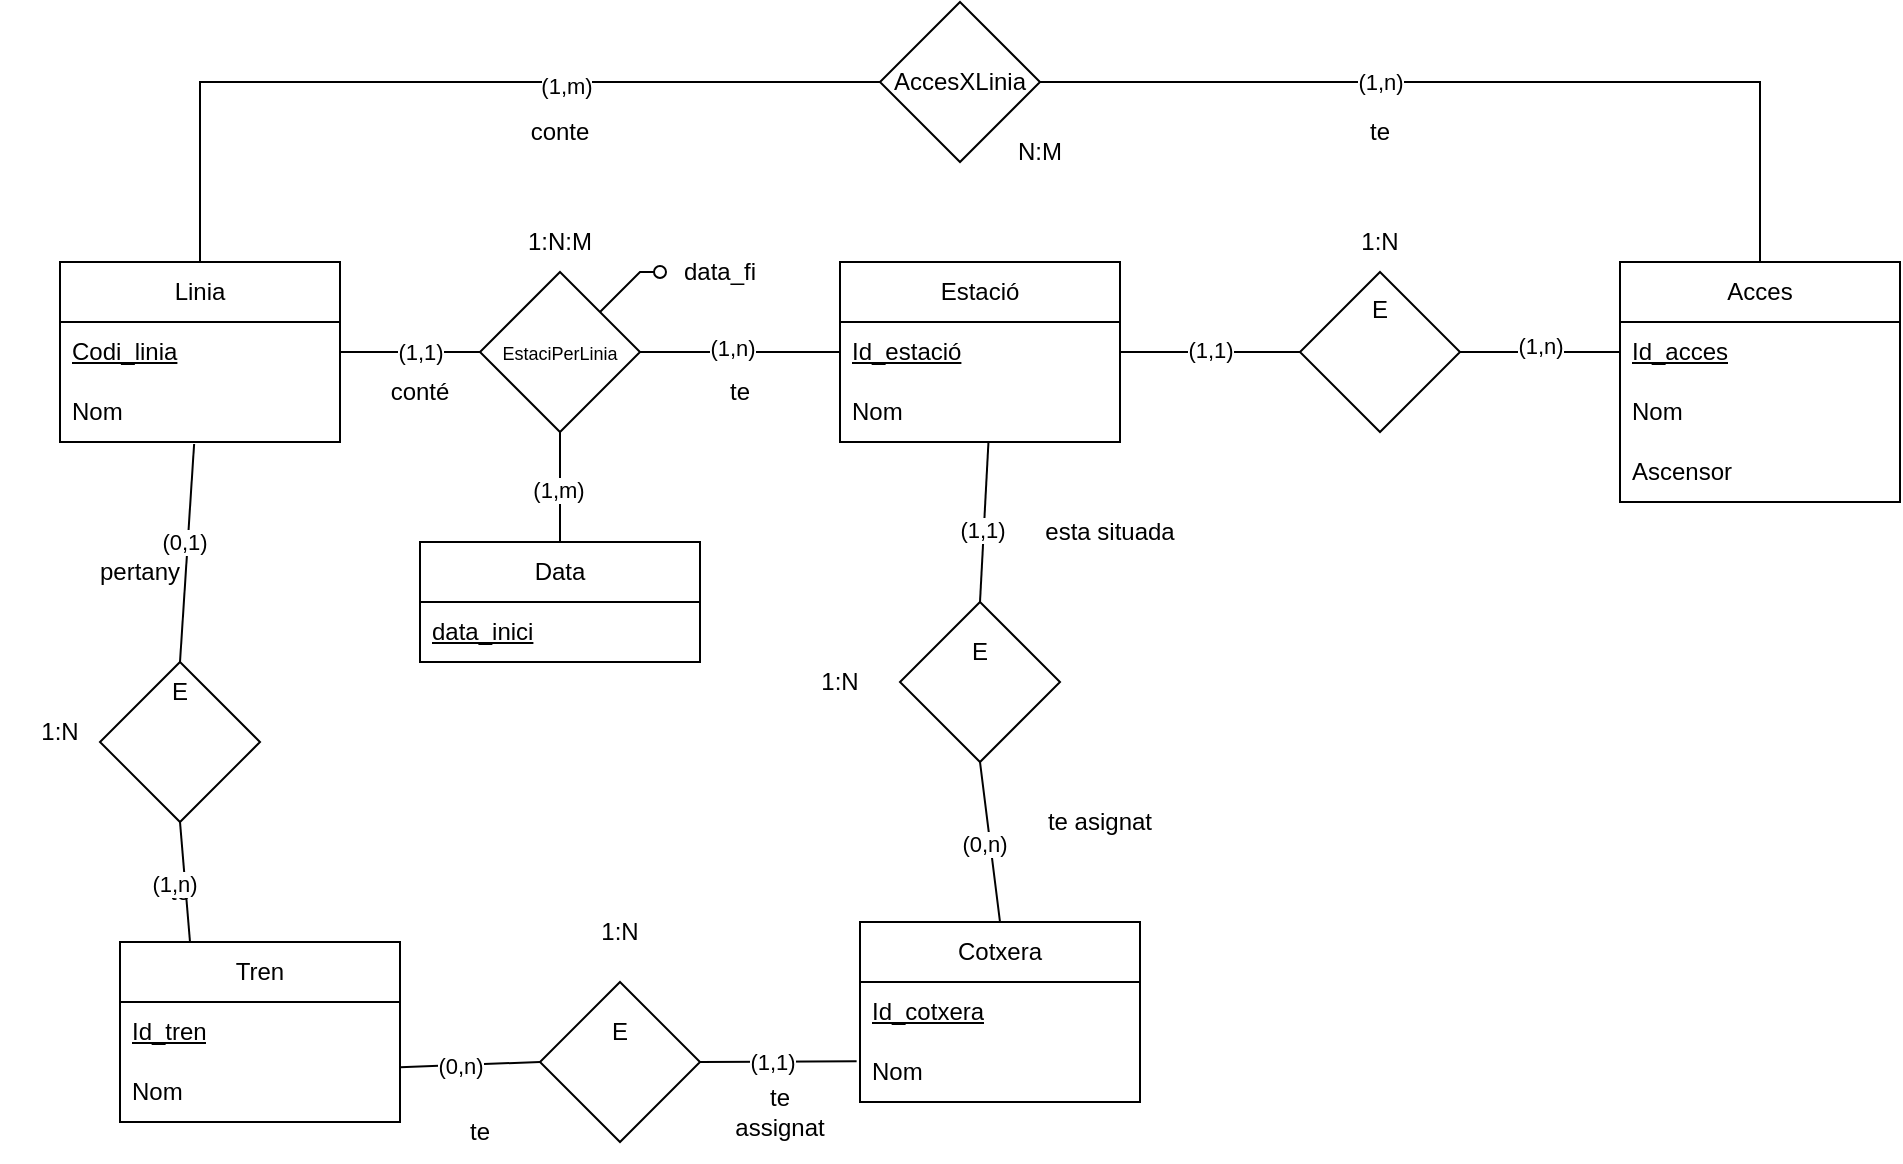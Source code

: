 <mxfile version="24.8.1">
  <diagram name="Page-1" id="8DW52QDNTaDSXCFbKk4o">
    <mxGraphModel dx="1195" dy="652" grid="1" gridSize="10" guides="1" tooltips="1" connect="1" arrows="1" fold="1" page="1" pageScale="1" pageWidth="1100" pageHeight="850" math="0" shadow="0">
      <root>
        <mxCell id="0" />
        <mxCell id="1" parent="0" />
        <mxCell id="KuylDhTn9yqe8D2lN2wT-1" value="Linia" style="swimlane;fontStyle=0;childLayout=stackLayout;horizontal=1;startSize=30;horizontalStack=0;resizeParent=1;resizeParentMax=0;resizeLast=0;collapsible=1;marginBottom=0;whiteSpace=wrap;html=1;" parent="1" vertex="1">
          <mxGeometry x="40" y="130" width="140" height="90" as="geometry" />
        </mxCell>
        <mxCell id="KuylDhTn9yqe8D2lN2wT-2" value="&lt;u&gt;Codi_linia&lt;/u&gt;" style="text;strokeColor=none;fillColor=none;align=left;verticalAlign=middle;spacingLeft=4;spacingRight=4;overflow=hidden;points=[[0,0.5],[1,0.5]];portConstraint=eastwest;rotatable=0;whiteSpace=wrap;html=1;" parent="KuylDhTn9yqe8D2lN2wT-1" vertex="1">
          <mxGeometry y="30" width="140" height="30" as="geometry" />
        </mxCell>
        <mxCell id="KuylDhTn9yqe8D2lN2wT-3" value="Nom" style="text;strokeColor=none;fillColor=none;align=left;verticalAlign=middle;spacingLeft=4;spacingRight=4;overflow=hidden;points=[[0,0.5],[1,0.5]];portConstraint=eastwest;rotatable=0;whiteSpace=wrap;html=1;" parent="KuylDhTn9yqe8D2lN2wT-1" vertex="1">
          <mxGeometry y="60" width="140" height="30" as="geometry" />
        </mxCell>
        <mxCell id="KuylDhTn9yqe8D2lN2wT-5" value="Estació" style="swimlane;fontStyle=0;childLayout=stackLayout;horizontal=1;startSize=30;horizontalStack=0;resizeParent=1;resizeParentMax=0;resizeLast=0;collapsible=1;marginBottom=0;whiteSpace=wrap;html=1;" parent="1" vertex="1">
          <mxGeometry x="430" y="130" width="140" height="90" as="geometry" />
        </mxCell>
        <mxCell id="KuylDhTn9yqe8D2lN2wT-6" value="Id_estació" style="text;strokeColor=none;fillColor=none;align=left;verticalAlign=middle;spacingLeft=4;spacingRight=4;overflow=hidden;points=[[0,0.5],[1,0.5]];portConstraint=eastwest;rotatable=0;whiteSpace=wrap;html=1;fontStyle=4" parent="KuylDhTn9yqe8D2lN2wT-5" vertex="1">
          <mxGeometry y="30" width="140" height="30" as="geometry" />
        </mxCell>
        <mxCell id="KuylDhTn9yqe8D2lN2wT-7" value="Nom" style="text;strokeColor=none;fillColor=none;align=left;verticalAlign=middle;spacingLeft=4;spacingRight=4;overflow=hidden;points=[[0,0.5],[1,0.5]];portConstraint=eastwest;rotatable=0;whiteSpace=wrap;html=1;" parent="KuylDhTn9yqe8D2lN2wT-5" vertex="1">
          <mxGeometry y="60" width="140" height="30" as="geometry" />
        </mxCell>
        <mxCell id="KuylDhTn9yqe8D2lN2wT-9" value="Tren" style="swimlane;fontStyle=0;childLayout=stackLayout;horizontal=1;startSize=30;horizontalStack=0;resizeParent=1;resizeParentMax=0;resizeLast=0;collapsible=1;marginBottom=0;whiteSpace=wrap;html=1;" parent="1" vertex="1">
          <mxGeometry x="70" y="470" width="140" height="90" as="geometry" />
        </mxCell>
        <mxCell id="KuylDhTn9yqe8D2lN2wT-10" value="Id_tren" style="text;strokeColor=none;fillColor=none;align=left;verticalAlign=middle;spacingLeft=4;spacingRight=4;overflow=hidden;points=[[0,0.5],[1,0.5]];portConstraint=eastwest;rotatable=0;whiteSpace=wrap;html=1;fontStyle=4" parent="KuylDhTn9yqe8D2lN2wT-9" vertex="1">
          <mxGeometry y="30" width="140" height="30" as="geometry" />
        </mxCell>
        <mxCell id="KuylDhTn9yqe8D2lN2wT-11" value="Nom" style="text;strokeColor=none;fillColor=none;align=left;verticalAlign=middle;spacingLeft=4;spacingRight=4;overflow=hidden;points=[[0,0.5],[1,0.5]];portConstraint=eastwest;rotatable=0;whiteSpace=wrap;html=1;" parent="KuylDhTn9yqe8D2lN2wT-9" vertex="1">
          <mxGeometry y="60" width="140" height="30" as="geometry" />
        </mxCell>
        <mxCell id="KuylDhTn9yqe8D2lN2wT-13" value="Cotxera" style="swimlane;fontStyle=0;childLayout=stackLayout;horizontal=1;startSize=30;horizontalStack=0;resizeParent=1;resizeParentMax=0;resizeLast=0;collapsible=1;marginBottom=0;whiteSpace=wrap;html=1;" parent="1" vertex="1">
          <mxGeometry x="440" y="460" width="140" height="90" as="geometry" />
        </mxCell>
        <mxCell id="KuylDhTn9yqe8D2lN2wT-14" value="Id_cotxera" style="text;strokeColor=none;fillColor=none;align=left;verticalAlign=middle;spacingLeft=4;spacingRight=4;overflow=hidden;points=[[0,0.5],[1,0.5]];portConstraint=eastwest;rotatable=0;whiteSpace=wrap;html=1;fontStyle=4" parent="KuylDhTn9yqe8D2lN2wT-13" vertex="1">
          <mxGeometry y="30" width="140" height="30" as="geometry" />
        </mxCell>
        <mxCell id="KuylDhTn9yqe8D2lN2wT-15" value="Nom" style="text;strokeColor=none;fillColor=none;align=left;verticalAlign=middle;spacingLeft=4;spacingRight=4;overflow=hidden;points=[[0,0.5],[1,0.5]];portConstraint=eastwest;rotatable=0;whiteSpace=wrap;html=1;" parent="KuylDhTn9yqe8D2lN2wT-13" vertex="1">
          <mxGeometry y="60" width="140" height="30" as="geometry" />
        </mxCell>
        <mxCell id="KuylDhTn9yqe8D2lN2wT-17" value="&lt;font style=&quot;font-size: 9px;&quot;&gt;EstaciPerLinia&lt;/font&gt;" style="rhombus;whiteSpace=wrap;html=1;" parent="1" vertex="1">
          <mxGeometry x="250" y="135" width="80" height="80" as="geometry" />
        </mxCell>
        <mxCell id="KuylDhTn9yqe8D2lN2wT-18" value="" style="endArrow=none;html=1;rounded=0;entryX=1;entryY=0.5;entryDx=0;entryDy=0;exitX=0;exitY=0.5;exitDx=0;exitDy=0;" parent="1" source="KuylDhTn9yqe8D2lN2wT-17" target="KuylDhTn9yqe8D2lN2wT-2" edge="1">
          <mxGeometry width="50" height="50" relative="1" as="geometry">
            <mxPoint x="150" y="300" as="sourcePoint" />
            <mxPoint x="200" y="250" as="targetPoint" />
          </mxGeometry>
        </mxCell>
        <mxCell id="Q-yNxDesL_AMqQKrDwYZ-8" value="(1,1)" style="edgeLabel;html=1;align=center;verticalAlign=middle;resizable=0;points=[];" vertex="1" connectable="0" parent="KuylDhTn9yqe8D2lN2wT-18">
          <mxGeometry x="-0.506" y="-1" relative="1" as="geometry">
            <mxPoint x="-13" y="1" as="offset" />
          </mxGeometry>
        </mxCell>
        <mxCell id="KuylDhTn9yqe8D2lN2wT-19" value="" style="endArrow=none;html=1;rounded=0;entryX=1;entryY=0.5;entryDx=0;entryDy=0;exitX=0;exitY=0.5;exitDx=0;exitDy=0;" parent="1" source="KuylDhTn9yqe8D2lN2wT-6" target="KuylDhTn9yqe8D2lN2wT-17" edge="1">
          <mxGeometry width="50" height="50" relative="1" as="geometry">
            <mxPoint x="250" y="290" as="sourcePoint" />
            <mxPoint x="300" y="240" as="targetPoint" />
          </mxGeometry>
        </mxCell>
        <mxCell id="KuylDhTn9yqe8D2lN2wT-22" value="(1,n)" style="edgeLabel;html=1;align=center;verticalAlign=middle;resizable=0;points=[];" parent="KuylDhTn9yqe8D2lN2wT-19" vertex="1" connectable="0">
          <mxGeometry x="0.092" y="-2" relative="1" as="geometry">
            <mxPoint as="offset" />
          </mxGeometry>
        </mxCell>
        <mxCell id="KuylDhTn9yqe8D2lN2wT-20" value="te" style="text;html=1;align=center;verticalAlign=middle;whiteSpace=wrap;rounded=0;" parent="1" vertex="1">
          <mxGeometry x="350" y="180" width="60" height="30" as="geometry" />
        </mxCell>
        <mxCell id="KuylDhTn9yqe8D2lN2wT-21" value="conté" style="text;html=1;align=center;verticalAlign=middle;whiteSpace=wrap;rounded=0;" parent="1" vertex="1">
          <mxGeometry x="190" y="180" width="60" height="30" as="geometry" />
        </mxCell>
        <mxCell id="KuylDhTn9yqe8D2lN2wT-24" value="1:N:M" style="text;html=1;align=center;verticalAlign=middle;whiteSpace=wrap;rounded=0;" parent="1" vertex="1">
          <mxGeometry x="260" y="105" width="60" height="30" as="geometry" />
        </mxCell>
        <mxCell id="KuylDhTn9yqe8D2lN2wT-25" value="" style="endArrow=none;html=1;rounded=0;entryX=1;entryY=0;entryDx=0;entryDy=0;startArrow=oval;startFill=0;exitX=0;exitY=0.5;exitDx=0;exitDy=0;" parent="1" source="KuylDhTn9yqe8D2lN2wT-30" target="KuylDhTn9yqe8D2lN2wT-17" edge="1">
          <mxGeometry width="50" height="50" relative="1" as="geometry">
            <mxPoint x="350" y="260" as="sourcePoint" />
            <mxPoint x="300" y="230" as="targetPoint" />
            <Array as="points">
              <mxPoint x="330" y="135" />
            </Array>
          </mxGeometry>
        </mxCell>
        <mxCell id="KuylDhTn9yqe8D2lN2wT-30" value="data_fi" style="text;html=1;align=center;verticalAlign=middle;whiteSpace=wrap;rounded=0;" parent="1" vertex="1">
          <mxGeometry x="340" y="120.0" width="60" height="30" as="geometry" />
        </mxCell>
        <mxCell id="KuylDhTn9yqe8D2lN2wT-37" value="Acces" style="swimlane;fontStyle=0;childLayout=stackLayout;horizontal=1;startSize=30;horizontalStack=0;resizeParent=1;resizeParentMax=0;resizeLast=0;collapsible=1;marginBottom=0;whiteSpace=wrap;html=1;" parent="1" vertex="1">
          <mxGeometry x="820" y="130" width="140" height="120" as="geometry" />
        </mxCell>
        <mxCell id="KuylDhTn9yqe8D2lN2wT-38" value="&lt;u&gt;Id_acces&lt;/u&gt;" style="text;strokeColor=none;fillColor=none;align=left;verticalAlign=middle;spacingLeft=4;spacingRight=4;overflow=hidden;points=[[0,0.5],[1,0.5]];portConstraint=eastwest;rotatable=0;whiteSpace=wrap;html=1;" parent="KuylDhTn9yqe8D2lN2wT-37" vertex="1">
          <mxGeometry y="30" width="140" height="30" as="geometry" />
        </mxCell>
        <mxCell id="KuylDhTn9yqe8D2lN2wT-39" value="Nom" style="text;strokeColor=none;fillColor=none;align=left;verticalAlign=middle;spacingLeft=4;spacingRight=4;overflow=hidden;points=[[0,0.5],[1,0.5]];portConstraint=eastwest;rotatable=0;whiteSpace=wrap;html=1;" parent="KuylDhTn9yqe8D2lN2wT-37" vertex="1">
          <mxGeometry y="60" width="140" height="30" as="geometry" />
        </mxCell>
        <mxCell id="KuylDhTn9yqe8D2lN2wT-56" value="Ascensor" style="text;strokeColor=none;fillColor=none;align=left;verticalAlign=middle;spacingLeft=4;spacingRight=4;overflow=hidden;points=[[0,0.5],[1,0.5]];portConstraint=eastwest;rotatable=0;whiteSpace=wrap;html=1;" parent="KuylDhTn9yqe8D2lN2wT-37" vertex="1">
          <mxGeometry y="90" width="140" height="30" as="geometry" />
        </mxCell>
        <mxCell id="KuylDhTn9yqe8D2lN2wT-41" value="" style="rhombus;whiteSpace=wrap;html=1;" parent="1" vertex="1">
          <mxGeometry x="660" y="135" width="80" height="80" as="geometry" />
        </mxCell>
        <mxCell id="KuylDhTn9yqe8D2lN2wT-42" value="" style="endArrow=none;html=1;rounded=0;entryX=1;entryY=0.5;entryDx=0;entryDy=0;exitX=0;exitY=0.5;exitDx=0;exitDy=0;" parent="1" source="KuylDhTn9yqe8D2lN2wT-41" target="KuylDhTn9yqe8D2lN2wT-6" edge="1">
          <mxGeometry width="50" height="50" relative="1" as="geometry">
            <mxPoint x="590" y="310" as="sourcePoint" />
            <mxPoint x="640" y="260" as="targetPoint" />
          </mxGeometry>
        </mxCell>
        <mxCell id="KuylDhTn9yqe8D2lN2wT-45" value="(1,1)" style="edgeLabel;html=1;align=center;verticalAlign=middle;resizable=0;points=[];" parent="KuylDhTn9yqe8D2lN2wT-42" vertex="1" connectable="0">
          <mxGeometry x="0.006" y="-1" relative="1" as="geometry">
            <mxPoint as="offset" />
          </mxGeometry>
        </mxCell>
        <mxCell id="KuylDhTn9yqe8D2lN2wT-43" value="" style="endArrow=none;html=1;rounded=0;entryX=1;entryY=0.5;entryDx=0;entryDy=0;exitX=0;exitY=0.5;exitDx=0;exitDy=0;" parent="1" source="KuylDhTn9yqe8D2lN2wT-38" target="KuylDhTn9yqe8D2lN2wT-41" edge="1">
          <mxGeometry width="50" height="50" relative="1" as="geometry">
            <mxPoint x="720" y="300" as="sourcePoint" />
            <mxPoint x="770" y="250" as="targetPoint" />
          </mxGeometry>
        </mxCell>
        <mxCell id="KuylDhTn9yqe8D2lN2wT-44" value="(1,n)" style="edgeLabel;html=1;align=center;verticalAlign=middle;resizable=0;points=[];" parent="KuylDhTn9yqe8D2lN2wT-43" vertex="1" connectable="0">
          <mxGeometry x="0.018" y="-3" relative="1" as="geometry">
            <mxPoint as="offset" />
          </mxGeometry>
        </mxCell>
        <mxCell id="KuylDhTn9yqe8D2lN2wT-46" value="1:N" style="text;html=1;align=center;verticalAlign=middle;whiteSpace=wrap;rounded=0;" parent="1" vertex="1">
          <mxGeometry x="670" y="105" width="60" height="30" as="geometry" />
        </mxCell>
        <mxCell id="KuylDhTn9yqe8D2lN2wT-48" value="&lt;div&gt;E&lt;/div&gt;&lt;div&gt;&lt;br&gt;&lt;/div&gt;&lt;div&gt;&lt;br&gt;&lt;/div&gt;&lt;div&gt;&lt;br&gt;&lt;/div&gt;" style="text;html=1;align=center;verticalAlign=middle;whiteSpace=wrap;rounded=0;" parent="1" vertex="1">
          <mxGeometry x="670" y="160" width="60" height="30" as="geometry" />
        </mxCell>
        <mxCell id="KuylDhTn9yqe8D2lN2wT-49" value="" style="rhombus;whiteSpace=wrap;html=1;" parent="1" vertex="1">
          <mxGeometry x="280" y="490" width="80" height="80" as="geometry" />
        </mxCell>
        <mxCell id="KuylDhTn9yqe8D2lN2wT-58" value="" style="endArrow=none;html=1;rounded=0;exitX=1;exitY=1.087;exitDx=0;exitDy=0;entryX=0;entryY=0.5;entryDx=0;entryDy=0;exitPerimeter=0;" parent="1" source="KuylDhTn9yqe8D2lN2wT-10" target="KuylDhTn9yqe8D2lN2wT-49" edge="1">
          <mxGeometry width="50" height="50" relative="1" as="geometry">
            <mxPoint x="370" y="430" as="sourcePoint" />
            <mxPoint x="420" y="380" as="targetPoint" />
          </mxGeometry>
        </mxCell>
        <mxCell id="8Hb1zGPOP52AwitjG2nz-11" value="(0,n)" style="edgeLabel;html=1;align=center;verticalAlign=middle;resizable=0;points=[];" parent="KuylDhTn9yqe8D2lN2wT-58" vertex="1" connectable="0">
          <mxGeometry x="-0.153" relative="1" as="geometry">
            <mxPoint as="offset" />
          </mxGeometry>
        </mxCell>
        <mxCell id="KuylDhTn9yqe8D2lN2wT-59" value="" style="endArrow=none;html=1;rounded=0;entryX=1;entryY=0.5;entryDx=0;entryDy=0;exitX=-0.012;exitY=0.322;exitDx=0;exitDy=0;exitPerimeter=0;" parent="1" source="KuylDhTn9yqe8D2lN2wT-15" target="KuylDhTn9yqe8D2lN2wT-49" edge="1">
          <mxGeometry width="50" height="50" relative="1" as="geometry">
            <mxPoint x="580" y="380" as="sourcePoint" />
            <mxPoint x="630" y="330" as="targetPoint" />
          </mxGeometry>
        </mxCell>
        <mxCell id="8Hb1zGPOP52AwitjG2nz-16" value="(1,1)" style="edgeLabel;html=1;align=center;verticalAlign=middle;resizable=0;points=[];" parent="KuylDhTn9yqe8D2lN2wT-59" vertex="1" connectable="0">
          <mxGeometry x="0.089" relative="1" as="geometry">
            <mxPoint as="offset" />
          </mxGeometry>
        </mxCell>
        <mxCell id="-SWeZVn4WsRIMnSX0-05-2" value="" style="endArrow=none;html=1;rounded=0;entryX=0.479;entryY=1.033;entryDx=0;entryDy=0;entryPerimeter=0;exitX=0.5;exitY=0;exitDx=0;exitDy=0;" parent="1" source="Q-yNxDesL_AMqQKrDwYZ-12" target="KuylDhTn9yqe8D2lN2wT-3" edge="1">
          <mxGeometry width="50" height="50" relative="1" as="geometry">
            <mxPoint x="40" y="380" as="sourcePoint" />
            <mxPoint x="90" y="330" as="targetPoint" />
          </mxGeometry>
        </mxCell>
        <mxCell id="8Hb1zGPOP52AwitjG2nz-4" value="(0,1)" style="edgeLabel;html=1;align=center;verticalAlign=middle;resizable=0;points=[];" parent="-SWeZVn4WsRIMnSX0-05-2" vertex="1" connectable="0">
          <mxGeometry x="0.107" y="2" relative="1" as="geometry">
            <mxPoint as="offset" />
          </mxGeometry>
        </mxCell>
        <mxCell id="8Hb1zGPOP52AwitjG2nz-2" value="te" style="text;html=1;align=center;verticalAlign=middle;whiteSpace=wrap;rounded=0;" parent="1" vertex="1">
          <mxGeometry x="70" y="430" width="60" height="30" as="geometry" />
        </mxCell>
        <mxCell id="8Hb1zGPOP52AwitjG2nz-3" value="pertany" style="text;html=1;align=center;verticalAlign=middle;whiteSpace=wrap;rounded=0;" parent="1" vertex="1">
          <mxGeometry x="50" y="270" width="60" height="30" as="geometry" />
        </mxCell>
        <mxCell id="8Hb1zGPOP52AwitjG2nz-6" value="" style="endArrow=none;html=1;rounded=0;entryX=0.5;entryY=1;entryDx=0;entryDy=0;exitX=0.25;exitY=0;exitDx=0;exitDy=0;" parent="1" source="KuylDhTn9yqe8D2lN2wT-9" target="-SWeZVn4WsRIMnSX0-05-1" edge="1">
          <mxGeometry width="50" height="50" relative="1" as="geometry">
            <mxPoint x="260" y="430" as="sourcePoint" />
            <mxPoint x="310" y="380" as="targetPoint" />
          </mxGeometry>
        </mxCell>
        <mxCell id="8Hb1zGPOP52AwitjG2nz-7" value="(1,n)" style="edgeLabel;html=1;align=center;verticalAlign=middle;resizable=0;points=[];" parent="8Hb1zGPOP52AwitjG2nz-6" vertex="1" connectable="0">
          <mxGeometry x="-0.303" y="3" relative="1" as="geometry">
            <mxPoint x="-4" y="-9" as="offset" />
          </mxGeometry>
        </mxCell>
        <mxCell id="8Hb1zGPOP52AwitjG2nz-17" value="" style="rhombus;whiteSpace=wrap;html=1;" parent="1" vertex="1">
          <mxGeometry x="450" width="80" height="80" as="geometry" />
        </mxCell>
        <mxCell id="8Hb1zGPOP52AwitjG2nz-18" value="" style="endArrow=none;html=1;rounded=0;exitX=0.5;exitY=0;exitDx=0;exitDy=0;entryX=0;entryY=0.5;entryDx=0;entryDy=0;" parent="1" source="KuylDhTn9yqe8D2lN2wT-1" target="8Hb1zGPOP52AwitjG2nz-17" edge="1">
          <mxGeometry width="50" height="50" relative="1" as="geometry">
            <mxPoint x="140" y="70" as="sourcePoint" />
            <mxPoint x="190" y="20" as="targetPoint" />
            <Array as="points">
              <mxPoint x="110" y="40" />
            </Array>
          </mxGeometry>
        </mxCell>
        <mxCell id="8Hb1zGPOP52AwitjG2nz-21" value="(1,m)" style="edgeLabel;html=1;align=center;verticalAlign=middle;resizable=0;points=[];" parent="8Hb1zGPOP52AwitjG2nz-18" vertex="1" connectable="0">
          <mxGeometry x="0.27" y="-2" relative="1" as="geometry">
            <mxPoint as="offset" />
          </mxGeometry>
        </mxCell>
        <mxCell id="8Hb1zGPOP52AwitjG2nz-19" value="" style="endArrow=none;html=1;rounded=0;exitX=1;exitY=0.5;exitDx=0;exitDy=0;entryX=0.5;entryY=0;entryDx=0;entryDy=0;" parent="1" source="8Hb1zGPOP52AwitjG2nz-17" target="KuylDhTn9yqe8D2lN2wT-37" edge="1">
          <mxGeometry width="50" height="50" relative="1" as="geometry">
            <mxPoint x="690" y="80" as="sourcePoint" />
            <mxPoint x="740" y="30" as="targetPoint" />
            <Array as="points">
              <mxPoint x="890" y="40" />
            </Array>
          </mxGeometry>
        </mxCell>
        <mxCell id="8Hb1zGPOP52AwitjG2nz-20" value="(1,n)" style="edgeLabel;html=1;align=center;verticalAlign=middle;resizable=0;points=[];" parent="8Hb1zGPOP52AwitjG2nz-19" vertex="1" connectable="0">
          <mxGeometry x="-0.489" y="-3" relative="1" as="geometry">
            <mxPoint x="55" y="-3" as="offset" />
          </mxGeometry>
        </mxCell>
        <mxCell id="8Hb1zGPOP52AwitjG2nz-22" value="AccesXLinia" style="text;html=1;align=center;verticalAlign=middle;whiteSpace=wrap;rounded=0;" parent="1" vertex="1">
          <mxGeometry x="460" y="25" width="60" height="30" as="geometry" />
        </mxCell>
        <mxCell id="8Hb1zGPOP52AwitjG2nz-23" value="te" style="text;html=1;align=center;verticalAlign=middle;whiteSpace=wrap;rounded=0;" parent="1" vertex="1">
          <mxGeometry x="670" y="50" width="60" height="30" as="geometry" />
        </mxCell>
        <mxCell id="8Hb1zGPOP52AwitjG2nz-24" value="conte" style="text;html=1;align=center;verticalAlign=middle;whiteSpace=wrap;rounded=0;" parent="1" vertex="1">
          <mxGeometry x="260" y="50" width="60" height="30" as="geometry" />
        </mxCell>
        <mxCell id="8Hb1zGPOP52AwitjG2nz-25" value="N:M" style="text;html=1;align=center;verticalAlign=middle;whiteSpace=wrap;rounded=0;" parent="1" vertex="1">
          <mxGeometry x="500" y="60" width="60" height="30" as="geometry" />
        </mxCell>
        <mxCell id="Q-yNxDesL_AMqQKrDwYZ-1" value="Data" style="swimlane;fontStyle=0;childLayout=stackLayout;horizontal=1;startSize=30;horizontalStack=0;resizeParent=1;resizeParentMax=0;resizeLast=0;collapsible=1;marginBottom=0;whiteSpace=wrap;html=1;" vertex="1" parent="1">
          <mxGeometry x="220" y="270" width="140" height="60" as="geometry" />
        </mxCell>
        <mxCell id="Q-yNxDesL_AMqQKrDwYZ-2" value="data_inici" style="text;strokeColor=none;fillColor=none;align=left;verticalAlign=middle;spacingLeft=4;spacingRight=4;overflow=hidden;points=[[0,0.5],[1,0.5]];portConstraint=eastwest;rotatable=0;whiteSpace=wrap;html=1;fontStyle=4" vertex="1" parent="Q-yNxDesL_AMqQKrDwYZ-1">
          <mxGeometry y="30" width="140" height="30" as="geometry" />
        </mxCell>
        <mxCell id="Q-yNxDesL_AMqQKrDwYZ-5" value="" style="endArrow=none;html=1;rounded=0;exitX=0.5;exitY=0;exitDx=0;exitDy=0;entryX=0.5;entryY=1;entryDx=0;entryDy=0;" edge="1" parent="1" source="Q-yNxDesL_AMqQKrDwYZ-1" target="KuylDhTn9yqe8D2lN2wT-17">
          <mxGeometry width="50" height="50" relative="1" as="geometry">
            <mxPoint x="320" y="260" as="sourcePoint" />
            <mxPoint x="370" y="210" as="targetPoint" />
          </mxGeometry>
        </mxCell>
        <mxCell id="Q-yNxDesL_AMqQKrDwYZ-6" value="(1,m)" style="edgeLabel;html=1;align=center;verticalAlign=middle;resizable=0;points=[];" vertex="1" connectable="0" parent="Q-yNxDesL_AMqQKrDwYZ-5">
          <mxGeometry x="-0.061" y="1" relative="1" as="geometry">
            <mxPoint as="offset" />
          </mxGeometry>
        </mxCell>
        <mxCell id="Q-yNxDesL_AMqQKrDwYZ-13" value="" style="group" vertex="1" connectable="0" parent="1">
          <mxGeometry x="60" y="330" width="80" height="95" as="geometry" />
        </mxCell>
        <mxCell id="-SWeZVn4WsRIMnSX0-05-1" value="" style="rhombus;whiteSpace=wrap;html=1;" parent="Q-yNxDesL_AMqQKrDwYZ-13" vertex="1">
          <mxGeometry width="80" height="80" as="geometry" />
        </mxCell>
        <mxCell id="Q-yNxDesL_AMqQKrDwYZ-12" value="E" style="text;html=1;align=center;verticalAlign=middle;whiteSpace=wrap;rounded=0;" vertex="1" parent="Q-yNxDesL_AMqQKrDwYZ-13">
          <mxGeometry x="10" width="60" height="30" as="geometry" />
        </mxCell>
        <mxCell id="8Hb1zGPOP52AwitjG2nz-9" value="1:N" style="text;html=1;align=center;verticalAlign=middle;whiteSpace=wrap;rounded=0;" parent="1" vertex="1">
          <mxGeometry x="10" y="350" width="60" height="30" as="geometry" />
        </mxCell>
        <mxCell id="Q-yNxDesL_AMqQKrDwYZ-15" value="" style="rhombus;whiteSpace=wrap;html=1;" vertex="1" parent="1">
          <mxGeometry x="460" y="300" width="80" height="80" as="geometry" />
        </mxCell>
        <mxCell id="Q-yNxDesL_AMqQKrDwYZ-16" value="" style="endArrow=none;html=1;rounded=0;entryX=0.53;entryY=1.017;entryDx=0;entryDy=0;entryPerimeter=0;exitX=0.5;exitY=0;exitDx=0;exitDy=0;" edge="1" parent="1" source="Q-yNxDesL_AMqQKrDwYZ-15" target="KuylDhTn9yqe8D2lN2wT-7">
          <mxGeometry width="50" height="50" relative="1" as="geometry">
            <mxPoint x="480" y="290" as="sourcePoint" />
            <mxPoint x="530" y="240" as="targetPoint" />
          </mxGeometry>
        </mxCell>
        <mxCell id="Q-yNxDesL_AMqQKrDwYZ-22" value="(1,1)" style="edgeLabel;html=1;align=center;verticalAlign=middle;resizable=0;points=[];" vertex="1" connectable="0" parent="Q-yNxDesL_AMqQKrDwYZ-16">
          <mxGeometry x="-0.091" y="1" relative="1" as="geometry">
            <mxPoint as="offset" />
          </mxGeometry>
        </mxCell>
        <mxCell id="Q-yNxDesL_AMqQKrDwYZ-17" value="1:N" style="text;html=1;align=center;verticalAlign=middle;whiteSpace=wrap;rounded=0;" vertex="1" parent="1">
          <mxGeometry x="290" y="450" width="60" height="30" as="geometry" />
        </mxCell>
        <mxCell id="Q-yNxDesL_AMqQKrDwYZ-18" value="E" style="text;html=1;align=center;verticalAlign=middle;whiteSpace=wrap;rounded=0;" vertex="1" parent="1">
          <mxGeometry x="290" y="500" width="60" height="30" as="geometry" />
        </mxCell>
        <mxCell id="Q-yNxDesL_AMqQKrDwYZ-19" value="te assignat" style="text;html=1;align=center;verticalAlign=middle;whiteSpace=wrap;rounded=0;" vertex="1" parent="1">
          <mxGeometry x="370" y="540" width="60" height="30" as="geometry" />
        </mxCell>
        <mxCell id="Q-yNxDesL_AMqQKrDwYZ-20" value="te" style="text;html=1;align=center;verticalAlign=middle;whiteSpace=wrap;rounded=0;" vertex="1" parent="1">
          <mxGeometry x="220" y="550" width="60" height="30" as="geometry" />
        </mxCell>
        <mxCell id="Q-yNxDesL_AMqQKrDwYZ-21" value="" style="endArrow=none;html=1;rounded=0;entryX=0.5;entryY=1;entryDx=0;entryDy=0;exitX=0.5;exitY=0;exitDx=0;exitDy=0;" edge="1" parent="1" source="KuylDhTn9yqe8D2lN2wT-13" target="Q-yNxDesL_AMqQKrDwYZ-15">
          <mxGeometry width="50" height="50" relative="1" as="geometry">
            <mxPoint x="640" y="450" as="sourcePoint" />
            <mxPoint x="690" y="400" as="targetPoint" />
          </mxGeometry>
        </mxCell>
        <mxCell id="Q-yNxDesL_AMqQKrDwYZ-23" value="(0,n)" style="edgeLabel;html=1;align=center;verticalAlign=middle;resizable=0;points=[];" vertex="1" connectable="0" parent="Q-yNxDesL_AMqQKrDwYZ-21">
          <mxGeometry x="-0.002" y="3" relative="1" as="geometry">
            <mxPoint as="offset" />
          </mxGeometry>
        </mxCell>
        <mxCell id="Q-yNxDesL_AMqQKrDwYZ-24" value="E" style="text;html=1;align=center;verticalAlign=middle;whiteSpace=wrap;rounded=0;" vertex="1" parent="1">
          <mxGeometry x="470" y="310" width="60" height="30" as="geometry" />
        </mxCell>
        <mxCell id="Q-yNxDesL_AMqQKrDwYZ-25" value="esta situada" style="text;html=1;align=center;verticalAlign=middle;whiteSpace=wrap;rounded=0;" vertex="1" parent="1">
          <mxGeometry x="520" y="250" width="90" height="30" as="geometry" />
        </mxCell>
        <mxCell id="Q-yNxDesL_AMqQKrDwYZ-26" value="te asignat" style="text;html=1;align=center;verticalAlign=middle;whiteSpace=wrap;rounded=0;" vertex="1" parent="1">
          <mxGeometry x="530" y="395" width="60" height="30" as="geometry" />
        </mxCell>
        <mxCell id="Q-yNxDesL_AMqQKrDwYZ-27" value="1:N" style="text;html=1;align=center;verticalAlign=middle;whiteSpace=wrap;rounded=0;" vertex="1" parent="1">
          <mxGeometry x="400" y="325" width="60" height="30" as="geometry" />
        </mxCell>
      </root>
    </mxGraphModel>
  </diagram>
</mxfile>
